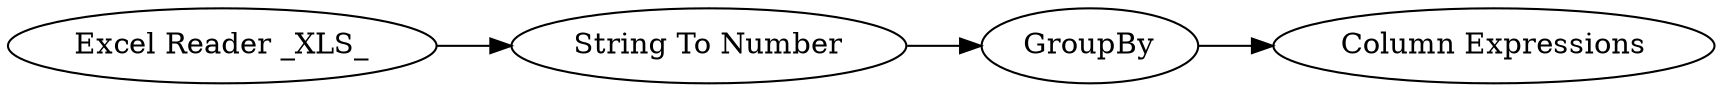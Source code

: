 digraph {
	41 [label="Column Expressions"]
	42 [label=GroupBy]
	43 [label="Excel Reader _XLS_"]
	44 [label="String To Number"]
	42 -> 41
	43 -> 44
	44 -> 42
	rankdir=LR
}
